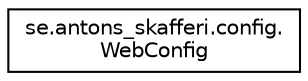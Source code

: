 digraph "Graphical Class Hierarchy"
{
 // LATEX_PDF_SIZE
  edge [fontname="Helvetica",fontsize="10",labelfontname="Helvetica",labelfontsize="10"];
  node [fontname="Helvetica",fontsize="10",shape=record];
  rankdir="LR";
  Node0 [label="se.antons_skafferi.config.\lWebConfig",height=0.2,width=0.4,color="black", fillcolor="white", style="filled",URL="$classse_1_1antons__skafferi_1_1config_1_1_web_config.html",tooltip=" "];
}
